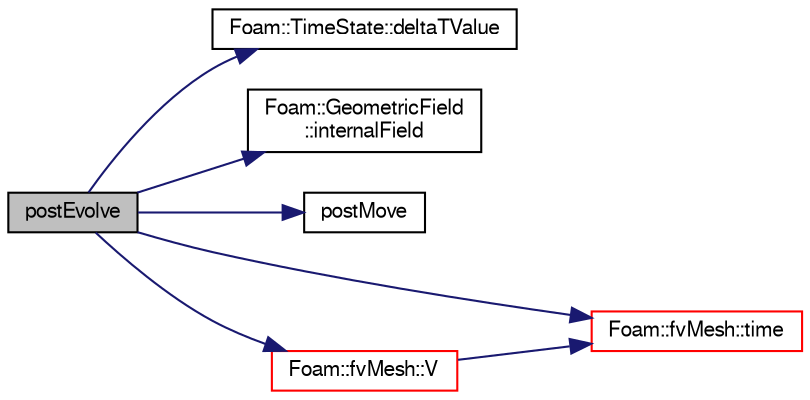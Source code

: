 digraph "postEvolve"
{
  bgcolor="transparent";
  edge [fontname="FreeSans",fontsize="10",labelfontname="FreeSans",labelfontsize="10"];
  node [fontname="FreeSans",fontsize="10",shape=record];
  rankdir="LR";
  Node139 [label="postEvolve",height=0.2,width=0.4,color="black", fillcolor="grey75", style="filled", fontcolor="black"];
  Node139 -> Node140 [color="midnightblue",fontsize="10",style="solid",fontname="FreeSans"];
  Node140 [label="Foam::TimeState::deltaTValue",height=0.2,width=0.4,color="black",URL="$a26362.html#aeb7fdbc18a6f908efa70a34e5688436c",tooltip="Return time step value. "];
  Node139 -> Node141 [color="midnightblue",fontsize="10",style="solid",fontname="FreeSans"];
  Node141 [label="Foam::GeometricField\l::internalField",height=0.2,width=0.4,color="black",URL="$a22434.html#a9536140d36d69bbac40496f6b817aa0a",tooltip="Return internal field. "];
  Node139 -> Node142 [color="midnightblue",fontsize="10",style="solid",fontname="FreeSans"];
  Node142 [label="postMove",height=0.2,width=0.4,color="black",URL="$a24002.html#ad80ec59f5189e675eaab801f75603ed2",tooltip="Post-move hook. "];
  Node139 -> Node143 [color="midnightblue",fontsize="10",style="solid",fontname="FreeSans"];
  Node143 [label="Foam::fvMesh::time",height=0.2,width=0.4,color="red",URL="$a22766.html#a0d94096809fe3376b29a2a29ca11bb18",tooltip="Return the top-level database. "];
  Node139 -> Node145 [color="midnightblue",fontsize="10",style="solid",fontname="FreeSans"];
  Node145 [label="Foam::fvMesh::V",height=0.2,width=0.4,color="red",URL="$a22766.html#a154893d1a508aff074b16eaeaa396aea",tooltip="Return cell volumes. "];
  Node145 -> Node143 [color="midnightblue",fontsize="10",style="solid",fontname="FreeSans"];
}
